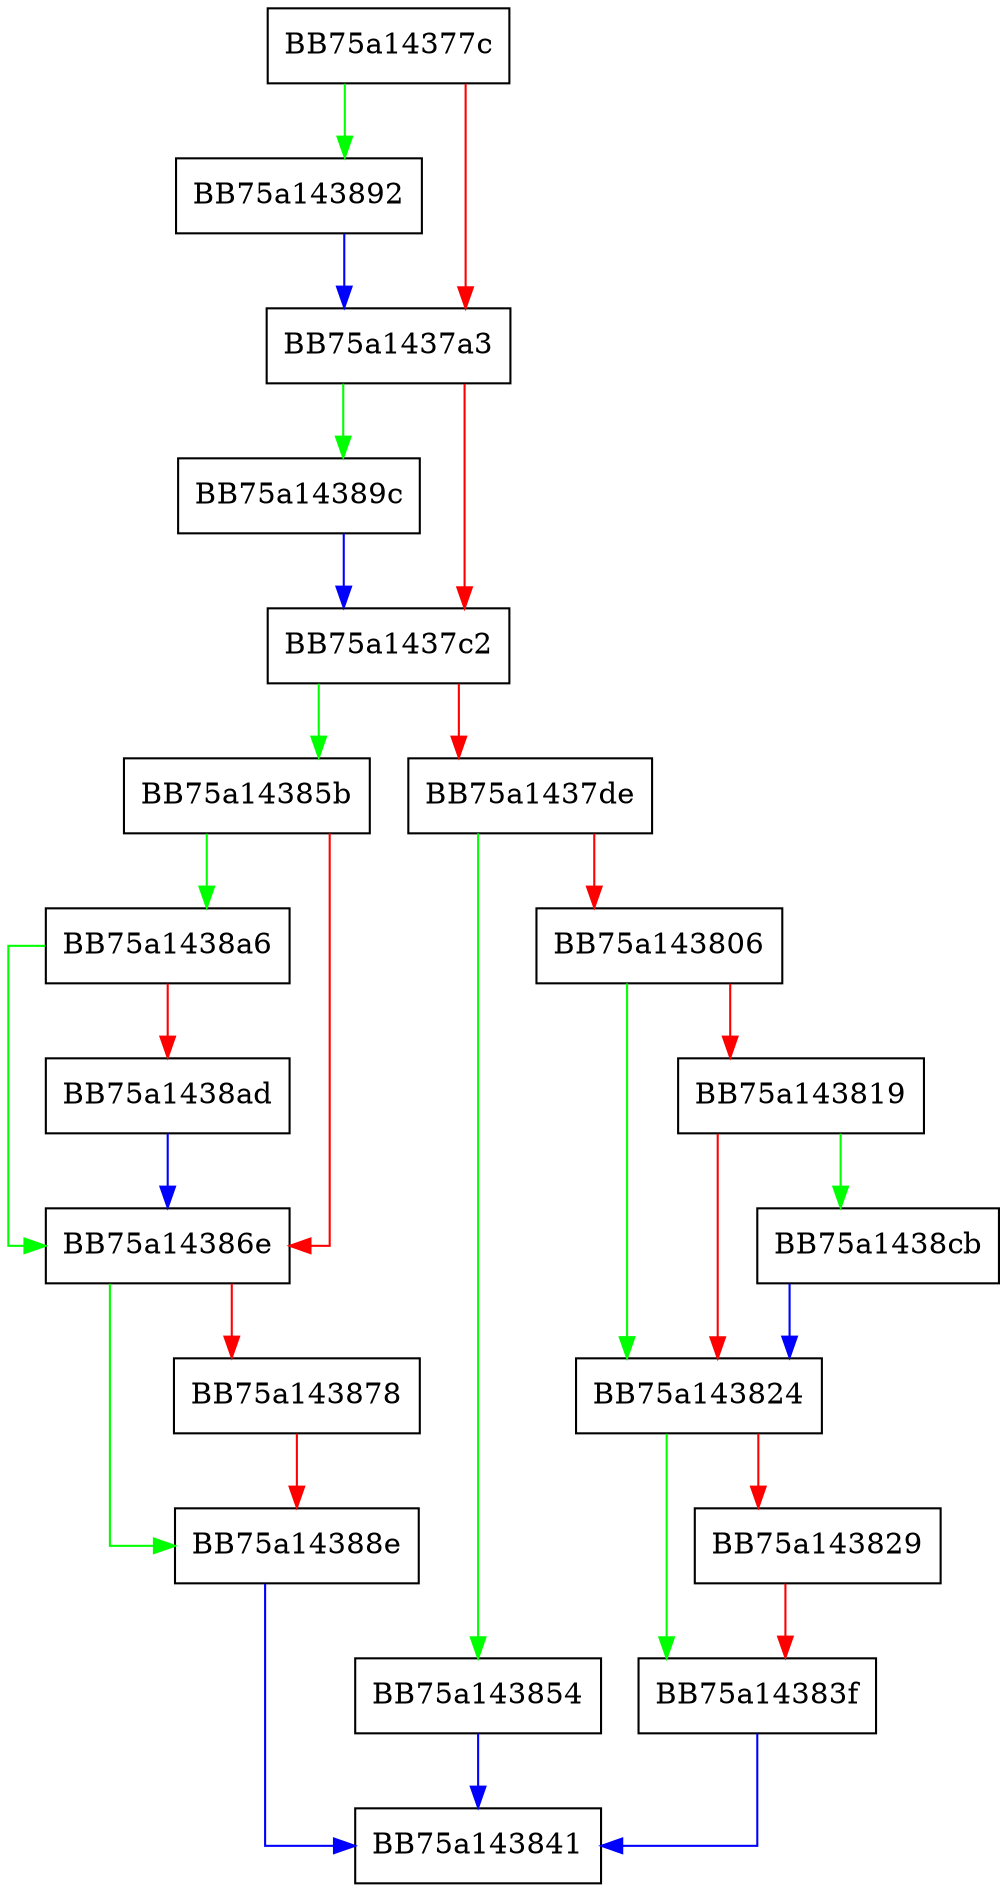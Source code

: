 digraph OpenNode {
  node [shape="box"];
  graph [splines=ortho];
  BB75a14377c -> BB75a143892 [color="green"];
  BB75a14377c -> BB75a1437a3 [color="red"];
  BB75a1437a3 -> BB75a14389c [color="green"];
  BB75a1437a3 -> BB75a1437c2 [color="red"];
  BB75a1437c2 -> BB75a14385b [color="green"];
  BB75a1437c2 -> BB75a1437de [color="red"];
  BB75a1437de -> BB75a143854 [color="green"];
  BB75a1437de -> BB75a143806 [color="red"];
  BB75a143806 -> BB75a143824 [color="green"];
  BB75a143806 -> BB75a143819 [color="red"];
  BB75a143819 -> BB75a1438cb [color="green"];
  BB75a143819 -> BB75a143824 [color="red"];
  BB75a143824 -> BB75a14383f [color="green"];
  BB75a143824 -> BB75a143829 [color="red"];
  BB75a143829 -> BB75a14383f [color="red"];
  BB75a14383f -> BB75a143841 [color="blue"];
  BB75a143854 -> BB75a143841 [color="blue"];
  BB75a14385b -> BB75a1438a6 [color="green"];
  BB75a14385b -> BB75a14386e [color="red"];
  BB75a14386e -> BB75a14388e [color="green"];
  BB75a14386e -> BB75a143878 [color="red"];
  BB75a143878 -> BB75a14388e [color="red"];
  BB75a14388e -> BB75a143841 [color="blue"];
  BB75a143892 -> BB75a1437a3 [color="blue"];
  BB75a14389c -> BB75a1437c2 [color="blue"];
  BB75a1438a6 -> BB75a14386e [color="green"];
  BB75a1438a6 -> BB75a1438ad [color="red"];
  BB75a1438ad -> BB75a14386e [color="blue"];
  BB75a1438cb -> BB75a143824 [color="blue"];
}